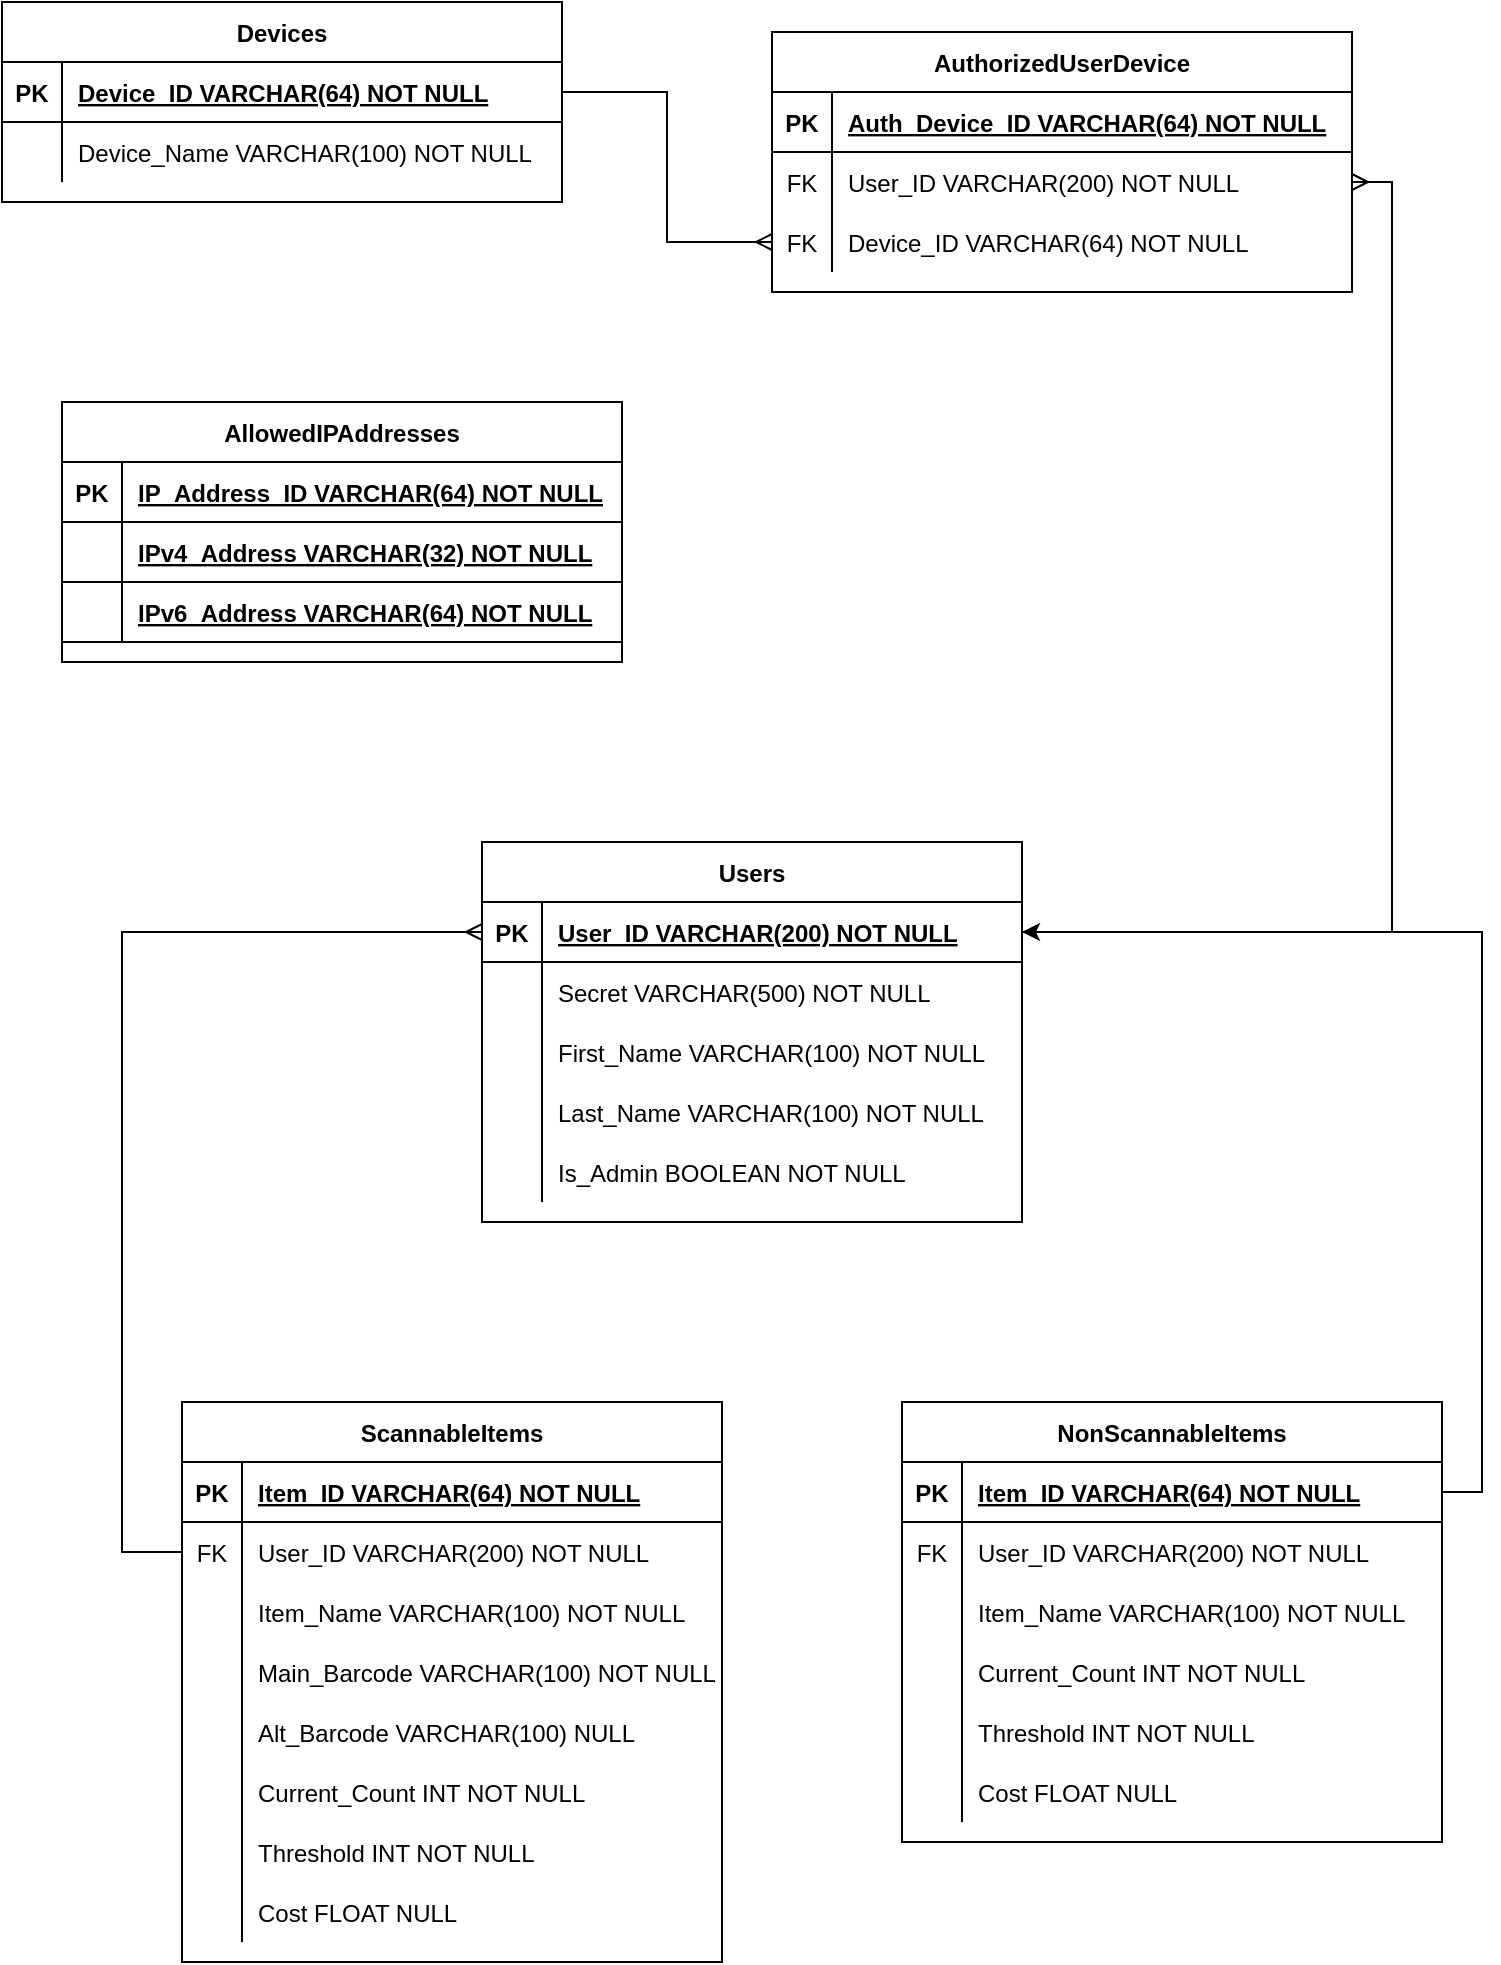 <mxfile version="24.0.4" type="github">
  <diagram id="R2lEEEUBdFMjLlhIrx00" name="Page-1">
    <mxGraphModel dx="920" dy="693" grid="1" gridSize="10" guides="1" tooltips="1" connect="1" arrows="1" fold="1" page="1" pageScale="1" pageWidth="850" pageHeight="1100" math="0" shadow="0" extFonts="Permanent Marker^https://fonts.googleapis.com/css?family=Permanent+Marker">
      <root>
        <mxCell id="0" />
        <mxCell id="1" parent="0" />
        <mxCell id="C-vyLk0tnHw3VtMMgP7b-13" value="Users" style="shape=table;startSize=30;container=1;collapsible=1;childLayout=tableLayout;fixedRows=1;rowLines=0;fontStyle=1;align=center;resizeLast=1;" parent="1" vertex="1">
          <mxGeometry x="280" y="460" width="270" height="190" as="geometry" />
        </mxCell>
        <mxCell id="C-vyLk0tnHw3VtMMgP7b-14" value="" style="shape=partialRectangle;collapsible=0;dropTarget=0;pointerEvents=0;fillColor=none;points=[[0,0.5],[1,0.5]];portConstraint=eastwest;top=0;left=0;right=0;bottom=1;" parent="C-vyLk0tnHw3VtMMgP7b-13" vertex="1">
          <mxGeometry y="30" width="270" height="30" as="geometry" />
        </mxCell>
        <mxCell id="C-vyLk0tnHw3VtMMgP7b-15" value="PK" style="shape=partialRectangle;overflow=hidden;connectable=0;fillColor=none;top=0;left=0;bottom=0;right=0;fontStyle=1;" parent="C-vyLk0tnHw3VtMMgP7b-14" vertex="1">
          <mxGeometry width="30" height="30" as="geometry">
            <mxRectangle width="30" height="30" as="alternateBounds" />
          </mxGeometry>
        </mxCell>
        <mxCell id="C-vyLk0tnHw3VtMMgP7b-16" value="User_ID VARCHAR(200) NOT NULL" style="shape=partialRectangle;overflow=hidden;connectable=0;fillColor=none;top=0;left=0;bottom=0;right=0;align=left;spacingLeft=6;fontStyle=5;" parent="C-vyLk0tnHw3VtMMgP7b-14" vertex="1">
          <mxGeometry x="30" width="240" height="30" as="geometry">
            <mxRectangle width="240" height="30" as="alternateBounds" />
          </mxGeometry>
        </mxCell>
        <mxCell id="C-vyLk0tnHw3VtMMgP7b-17" value="" style="shape=partialRectangle;collapsible=0;dropTarget=0;pointerEvents=0;fillColor=none;points=[[0,0.5],[1,0.5]];portConstraint=eastwest;top=0;left=0;right=0;bottom=0;" parent="C-vyLk0tnHw3VtMMgP7b-13" vertex="1">
          <mxGeometry y="60" width="270" height="30" as="geometry" />
        </mxCell>
        <mxCell id="C-vyLk0tnHw3VtMMgP7b-18" value="" style="shape=partialRectangle;overflow=hidden;connectable=0;fillColor=none;top=0;left=0;bottom=0;right=0;" parent="C-vyLk0tnHw3VtMMgP7b-17" vertex="1">
          <mxGeometry width="30" height="30" as="geometry">
            <mxRectangle width="30" height="30" as="alternateBounds" />
          </mxGeometry>
        </mxCell>
        <mxCell id="C-vyLk0tnHw3VtMMgP7b-19" value="Secret VARCHAR(500) NOT NULL" style="shape=partialRectangle;overflow=hidden;connectable=0;fillColor=none;top=0;left=0;bottom=0;right=0;align=left;spacingLeft=6;" parent="C-vyLk0tnHw3VtMMgP7b-17" vertex="1">
          <mxGeometry x="30" width="240" height="30" as="geometry">
            <mxRectangle width="240" height="30" as="alternateBounds" />
          </mxGeometry>
        </mxCell>
        <mxCell id="C-vyLk0tnHw3VtMMgP7b-20" value="" style="shape=partialRectangle;collapsible=0;dropTarget=0;pointerEvents=0;fillColor=none;points=[[0,0.5],[1,0.5]];portConstraint=eastwest;top=0;left=0;right=0;bottom=0;" parent="C-vyLk0tnHw3VtMMgP7b-13" vertex="1">
          <mxGeometry y="90" width="270" height="30" as="geometry" />
        </mxCell>
        <mxCell id="C-vyLk0tnHw3VtMMgP7b-21" value="" style="shape=partialRectangle;overflow=hidden;connectable=0;fillColor=none;top=0;left=0;bottom=0;right=0;" parent="C-vyLk0tnHw3VtMMgP7b-20" vertex="1">
          <mxGeometry width="30" height="30" as="geometry">
            <mxRectangle width="30" height="30" as="alternateBounds" />
          </mxGeometry>
        </mxCell>
        <mxCell id="C-vyLk0tnHw3VtMMgP7b-22" value="First_Name VARCHAR(100) NOT NULL" style="shape=partialRectangle;overflow=hidden;connectable=0;fillColor=none;top=0;left=0;bottom=0;right=0;align=left;spacingLeft=6;" parent="C-vyLk0tnHw3VtMMgP7b-20" vertex="1">
          <mxGeometry x="30" width="240" height="30" as="geometry">
            <mxRectangle width="240" height="30" as="alternateBounds" />
          </mxGeometry>
        </mxCell>
        <mxCell id="YcOBRiqQhbIqaRioUUFe-8" style="shape=partialRectangle;collapsible=0;dropTarget=0;pointerEvents=0;fillColor=none;points=[[0,0.5],[1,0.5]];portConstraint=eastwest;top=0;left=0;right=0;bottom=0;" parent="C-vyLk0tnHw3VtMMgP7b-13" vertex="1">
          <mxGeometry y="120" width="270" height="30" as="geometry" />
        </mxCell>
        <mxCell id="YcOBRiqQhbIqaRioUUFe-9" style="shape=partialRectangle;overflow=hidden;connectable=0;fillColor=none;top=0;left=0;bottom=0;right=0;" parent="YcOBRiqQhbIqaRioUUFe-8" vertex="1">
          <mxGeometry width="30" height="30" as="geometry">
            <mxRectangle width="30" height="30" as="alternateBounds" />
          </mxGeometry>
        </mxCell>
        <mxCell id="YcOBRiqQhbIqaRioUUFe-10" value="Last_Name VARCHAR(100) NOT NULL" style="shape=partialRectangle;overflow=hidden;connectable=0;fillColor=none;top=0;left=0;bottom=0;right=0;align=left;spacingLeft=6;" parent="YcOBRiqQhbIqaRioUUFe-8" vertex="1">
          <mxGeometry x="30" width="240" height="30" as="geometry">
            <mxRectangle width="240" height="30" as="alternateBounds" />
          </mxGeometry>
        </mxCell>
        <mxCell id="aS6NYsi2w8nqocSUusAL-1" style="shape=partialRectangle;collapsible=0;dropTarget=0;pointerEvents=0;fillColor=none;points=[[0,0.5],[1,0.5]];portConstraint=eastwest;top=0;left=0;right=0;bottom=0;" parent="C-vyLk0tnHw3VtMMgP7b-13" vertex="1">
          <mxGeometry y="150" width="270" height="30" as="geometry" />
        </mxCell>
        <mxCell id="aS6NYsi2w8nqocSUusAL-2" style="shape=partialRectangle;overflow=hidden;connectable=0;fillColor=none;top=0;left=0;bottom=0;right=0;" parent="aS6NYsi2w8nqocSUusAL-1" vertex="1">
          <mxGeometry width="30" height="30" as="geometry">
            <mxRectangle width="30" height="30" as="alternateBounds" />
          </mxGeometry>
        </mxCell>
        <mxCell id="aS6NYsi2w8nqocSUusAL-3" value="Is_Admin BOOLEAN NOT NULL" style="shape=partialRectangle;overflow=hidden;connectable=0;fillColor=none;top=0;left=0;bottom=0;right=0;align=left;spacingLeft=6;" parent="aS6NYsi2w8nqocSUusAL-1" vertex="1">
          <mxGeometry x="30" width="240" height="30" as="geometry">
            <mxRectangle width="240" height="30" as="alternateBounds" />
          </mxGeometry>
        </mxCell>
        <mxCell id="YcOBRiqQhbIqaRioUUFe-11" value="Devices" style="shape=table;startSize=30;container=1;collapsible=1;childLayout=tableLayout;fixedRows=1;rowLines=0;fontStyle=1;align=center;resizeLast=1;" parent="1" vertex="1">
          <mxGeometry x="40" y="40" width="280" height="100" as="geometry" />
        </mxCell>
        <mxCell id="YcOBRiqQhbIqaRioUUFe-12" value="" style="shape=partialRectangle;collapsible=0;dropTarget=0;pointerEvents=0;fillColor=none;points=[[0,0.5],[1,0.5]];portConstraint=eastwest;top=0;left=0;right=0;bottom=1;" parent="YcOBRiqQhbIqaRioUUFe-11" vertex="1">
          <mxGeometry y="30" width="280" height="30" as="geometry" />
        </mxCell>
        <mxCell id="YcOBRiqQhbIqaRioUUFe-13" value="PK" style="shape=partialRectangle;overflow=hidden;connectable=0;fillColor=none;top=0;left=0;bottom=0;right=0;fontStyle=1;" parent="YcOBRiqQhbIqaRioUUFe-12" vertex="1">
          <mxGeometry width="30" height="30" as="geometry">
            <mxRectangle width="30" height="30" as="alternateBounds" />
          </mxGeometry>
        </mxCell>
        <mxCell id="YcOBRiqQhbIqaRioUUFe-14" value="Device_ID VARCHAR(64) NOT NULL" style="shape=partialRectangle;overflow=hidden;connectable=0;fillColor=none;top=0;left=0;bottom=0;right=0;align=left;spacingLeft=6;fontStyle=5;" parent="YcOBRiqQhbIqaRioUUFe-12" vertex="1">
          <mxGeometry x="30" width="250" height="30" as="geometry">
            <mxRectangle width="250" height="30" as="alternateBounds" />
          </mxGeometry>
        </mxCell>
        <mxCell id="YcOBRiqQhbIqaRioUUFe-15" value="" style="shape=partialRectangle;collapsible=0;dropTarget=0;pointerEvents=0;fillColor=none;points=[[0,0.5],[1,0.5]];portConstraint=eastwest;top=0;left=0;right=0;bottom=0;" parent="YcOBRiqQhbIqaRioUUFe-11" vertex="1">
          <mxGeometry y="60" width="280" height="30" as="geometry" />
        </mxCell>
        <mxCell id="YcOBRiqQhbIqaRioUUFe-16" value="" style="shape=partialRectangle;overflow=hidden;connectable=0;fillColor=none;top=0;left=0;bottom=0;right=0;" parent="YcOBRiqQhbIqaRioUUFe-15" vertex="1">
          <mxGeometry width="30" height="30" as="geometry">
            <mxRectangle width="30" height="30" as="alternateBounds" />
          </mxGeometry>
        </mxCell>
        <mxCell id="YcOBRiqQhbIqaRioUUFe-17" value="Device_Name VARCHAR(100) NOT NULL" style="shape=partialRectangle;overflow=hidden;connectable=0;fillColor=none;top=0;left=0;bottom=0;right=0;align=left;spacingLeft=6;" parent="YcOBRiqQhbIqaRioUUFe-15" vertex="1">
          <mxGeometry x="30" width="250" height="30" as="geometry">
            <mxRectangle width="250" height="30" as="alternateBounds" />
          </mxGeometry>
        </mxCell>
        <mxCell id="YcOBRiqQhbIqaRioUUFe-24" value="AuthorizedUserDevice" style="shape=table;startSize=30;container=1;collapsible=1;childLayout=tableLayout;fixedRows=1;rowLines=0;fontStyle=1;align=center;resizeLast=1;" parent="1" vertex="1">
          <mxGeometry x="425" y="55" width="290" height="130" as="geometry" />
        </mxCell>
        <mxCell id="YcOBRiqQhbIqaRioUUFe-25" value="" style="shape=partialRectangle;collapsible=0;dropTarget=0;pointerEvents=0;fillColor=none;points=[[0,0.5],[1,0.5]];portConstraint=eastwest;top=0;left=0;right=0;bottom=1;" parent="YcOBRiqQhbIqaRioUUFe-24" vertex="1">
          <mxGeometry y="30" width="290" height="30" as="geometry" />
        </mxCell>
        <mxCell id="YcOBRiqQhbIqaRioUUFe-26" value="PK" style="shape=partialRectangle;overflow=hidden;connectable=0;fillColor=none;top=0;left=0;bottom=0;right=0;fontStyle=1;" parent="YcOBRiqQhbIqaRioUUFe-25" vertex="1">
          <mxGeometry width="30" height="30" as="geometry">
            <mxRectangle width="30" height="30" as="alternateBounds" />
          </mxGeometry>
        </mxCell>
        <mxCell id="YcOBRiqQhbIqaRioUUFe-27" value="Auth_Device_ID VARCHAR(64) NOT NULL" style="shape=partialRectangle;overflow=hidden;connectable=0;fillColor=none;top=0;left=0;bottom=0;right=0;align=left;spacingLeft=6;fontStyle=5;" parent="YcOBRiqQhbIqaRioUUFe-25" vertex="1">
          <mxGeometry x="30" width="260" height="30" as="geometry">
            <mxRectangle width="260" height="30" as="alternateBounds" />
          </mxGeometry>
        </mxCell>
        <mxCell id="YcOBRiqQhbIqaRioUUFe-28" value="" style="shape=partialRectangle;collapsible=0;dropTarget=0;pointerEvents=0;fillColor=none;points=[[0,0.5],[1,0.5]];portConstraint=eastwest;top=0;left=0;right=0;bottom=0;" parent="YcOBRiqQhbIqaRioUUFe-24" vertex="1">
          <mxGeometry y="60" width="290" height="30" as="geometry" />
        </mxCell>
        <mxCell id="YcOBRiqQhbIqaRioUUFe-29" value="FK" style="shape=partialRectangle;overflow=hidden;connectable=0;fillColor=none;top=0;left=0;bottom=0;right=0;" parent="YcOBRiqQhbIqaRioUUFe-28" vertex="1">
          <mxGeometry width="30" height="30" as="geometry">
            <mxRectangle width="30" height="30" as="alternateBounds" />
          </mxGeometry>
        </mxCell>
        <mxCell id="YcOBRiqQhbIqaRioUUFe-30" value="User_ID VARCHAR(200) NOT NULL" style="shape=partialRectangle;overflow=hidden;connectable=0;fillColor=none;top=0;left=0;bottom=0;right=0;align=left;spacingLeft=6;" parent="YcOBRiqQhbIqaRioUUFe-28" vertex="1">
          <mxGeometry x="30" width="260" height="30" as="geometry">
            <mxRectangle width="260" height="30" as="alternateBounds" />
          </mxGeometry>
        </mxCell>
        <mxCell id="YcOBRiqQhbIqaRioUUFe-31" value="" style="shape=partialRectangle;collapsible=0;dropTarget=0;pointerEvents=0;fillColor=none;points=[[0,0.5],[1,0.5]];portConstraint=eastwest;top=0;left=0;right=0;bottom=0;" parent="YcOBRiqQhbIqaRioUUFe-24" vertex="1">
          <mxGeometry y="90" width="290" height="30" as="geometry" />
        </mxCell>
        <mxCell id="YcOBRiqQhbIqaRioUUFe-32" value="FK" style="shape=partialRectangle;overflow=hidden;connectable=0;fillColor=none;top=0;left=0;bottom=0;right=0;" parent="YcOBRiqQhbIqaRioUUFe-31" vertex="1">
          <mxGeometry width="30" height="30" as="geometry">
            <mxRectangle width="30" height="30" as="alternateBounds" />
          </mxGeometry>
        </mxCell>
        <mxCell id="YcOBRiqQhbIqaRioUUFe-33" value="Device_ID VARCHAR(64) NOT NULL" style="shape=partialRectangle;overflow=hidden;connectable=0;fillColor=none;top=0;left=0;bottom=0;right=0;align=left;spacingLeft=6;" parent="YcOBRiqQhbIqaRioUUFe-31" vertex="1">
          <mxGeometry x="30" width="260" height="30" as="geometry">
            <mxRectangle width="260" height="30" as="alternateBounds" />
          </mxGeometry>
        </mxCell>
        <mxCell id="YcOBRiqQhbIqaRioUUFe-37" style="edgeStyle=orthogonalEdgeStyle;rounded=0;orthogonalLoop=1;jettySize=auto;html=1;exitX=1;exitY=0.5;exitDx=0;exitDy=0;entryX=1;entryY=0.5;entryDx=0;entryDy=0;endArrow=ERmany;endFill=0;" parent="1" source="C-vyLk0tnHw3VtMMgP7b-14" target="YcOBRiqQhbIqaRioUUFe-28" edge="1">
          <mxGeometry relative="1" as="geometry" />
        </mxCell>
        <mxCell id="YcOBRiqQhbIqaRioUUFe-38" style="edgeStyle=orthogonalEdgeStyle;rounded=0;orthogonalLoop=1;jettySize=auto;html=1;exitX=1;exitY=0.5;exitDx=0;exitDy=0;endArrow=ERmany;endFill=0;" parent="1" source="YcOBRiqQhbIqaRioUUFe-12" target="YcOBRiqQhbIqaRioUUFe-31" edge="1">
          <mxGeometry relative="1" as="geometry" />
        </mxCell>
        <mxCell id="aS6NYsi2w8nqocSUusAL-4" value="ScannableItems" style="shape=table;startSize=30;container=1;collapsible=1;childLayout=tableLayout;fixedRows=1;rowLines=0;fontStyle=1;align=center;resizeLast=1;" parent="1" vertex="1">
          <mxGeometry x="130" y="740" width="270" height="280" as="geometry" />
        </mxCell>
        <mxCell id="aS6NYsi2w8nqocSUusAL-5" value="" style="shape=partialRectangle;collapsible=0;dropTarget=0;pointerEvents=0;fillColor=none;points=[[0,0.5],[1,0.5]];portConstraint=eastwest;top=0;left=0;right=0;bottom=1;" parent="aS6NYsi2w8nqocSUusAL-4" vertex="1">
          <mxGeometry y="30" width="270" height="30" as="geometry" />
        </mxCell>
        <mxCell id="aS6NYsi2w8nqocSUusAL-6" value="PK" style="shape=partialRectangle;overflow=hidden;connectable=0;fillColor=none;top=0;left=0;bottom=0;right=0;fontStyle=1;" parent="aS6NYsi2w8nqocSUusAL-5" vertex="1">
          <mxGeometry width="30" height="30" as="geometry">
            <mxRectangle width="30" height="30" as="alternateBounds" />
          </mxGeometry>
        </mxCell>
        <mxCell id="aS6NYsi2w8nqocSUusAL-7" value="Item_ID VARCHAR(64) NOT NULL" style="shape=partialRectangle;overflow=hidden;connectable=0;fillColor=none;top=0;left=0;bottom=0;right=0;align=left;spacingLeft=6;fontStyle=5;" parent="aS6NYsi2w8nqocSUusAL-5" vertex="1">
          <mxGeometry x="30" width="240" height="30" as="geometry">
            <mxRectangle width="240" height="30" as="alternateBounds" />
          </mxGeometry>
        </mxCell>
        <mxCell id="aS6NYsi2w8nqocSUusAL-8" value="" style="shape=partialRectangle;collapsible=0;dropTarget=0;pointerEvents=0;fillColor=none;points=[[0,0.5],[1,0.5]];portConstraint=eastwest;top=0;left=0;right=0;bottom=0;" parent="aS6NYsi2w8nqocSUusAL-4" vertex="1">
          <mxGeometry y="60" width="270" height="30" as="geometry" />
        </mxCell>
        <mxCell id="aS6NYsi2w8nqocSUusAL-9" value="FK" style="shape=partialRectangle;overflow=hidden;connectable=0;fillColor=none;top=0;left=0;bottom=0;right=0;" parent="aS6NYsi2w8nqocSUusAL-8" vertex="1">
          <mxGeometry width="30" height="30" as="geometry">
            <mxRectangle width="30" height="30" as="alternateBounds" />
          </mxGeometry>
        </mxCell>
        <mxCell id="aS6NYsi2w8nqocSUusAL-10" value="User_ID VARCHAR(200) NOT NULL" style="shape=partialRectangle;overflow=hidden;connectable=0;fillColor=none;top=0;left=0;bottom=0;right=0;align=left;spacingLeft=6;" parent="aS6NYsi2w8nqocSUusAL-8" vertex="1">
          <mxGeometry x="30" width="240" height="30" as="geometry">
            <mxRectangle width="240" height="30" as="alternateBounds" />
          </mxGeometry>
        </mxCell>
        <mxCell id="aS6NYsi2w8nqocSUusAL-11" value="" style="shape=partialRectangle;collapsible=0;dropTarget=0;pointerEvents=0;fillColor=none;points=[[0,0.5],[1,0.5]];portConstraint=eastwest;top=0;left=0;right=0;bottom=0;" parent="aS6NYsi2w8nqocSUusAL-4" vertex="1">
          <mxGeometry y="90" width="270" height="30" as="geometry" />
        </mxCell>
        <mxCell id="aS6NYsi2w8nqocSUusAL-12" value="" style="shape=partialRectangle;overflow=hidden;connectable=0;fillColor=none;top=0;left=0;bottom=0;right=0;" parent="aS6NYsi2w8nqocSUusAL-11" vertex="1">
          <mxGeometry width="30" height="30" as="geometry">
            <mxRectangle width="30" height="30" as="alternateBounds" />
          </mxGeometry>
        </mxCell>
        <mxCell id="aS6NYsi2w8nqocSUusAL-13" value="Item_Name VARCHAR(100) NOT NULL" style="shape=partialRectangle;overflow=hidden;connectable=0;fillColor=none;top=0;left=0;bottom=0;right=0;align=left;spacingLeft=6;" parent="aS6NYsi2w8nqocSUusAL-11" vertex="1">
          <mxGeometry x="30" width="240" height="30" as="geometry">
            <mxRectangle width="240" height="30" as="alternateBounds" />
          </mxGeometry>
        </mxCell>
        <mxCell id="aS6NYsi2w8nqocSUusAL-14" style="shape=partialRectangle;collapsible=0;dropTarget=0;pointerEvents=0;fillColor=none;points=[[0,0.5],[1,0.5]];portConstraint=eastwest;top=0;left=0;right=0;bottom=0;" parent="aS6NYsi2w8nqocSUusAL-4" vertex="1">
          <mxGeometry y="120" width="270" height="30" as="geometry" />
        </mxCell>
        <mxCell id="aS6NYsi2w8nqocSUusAL-15" style="shape=partialRectangle;overflow=hidden;connectable=0;fillColor=none;top=0;left=0;bottom=0;right=0;" parent="aS6NYsi2w8nqocSUusAL-14" vertex="1">
          <mxGeometry width="30" height="30" as="geometry">
            <mxRectangle width="30" height="30" as="alternateBounds" />
          </mxGeometry>
        </mxCell>
        <mxCell id="aS6NYsi2w8nqocSUusAL-16" value="Main_Barcode VARCHAR(100) NOT NULL" style="shape=partialRectangle;overflow=hidden;connectable=0;fillColor=none;top=0;left=0;bottom=0;right=0;align=left;spacingLeft=6;" parent="aS6NYsi2w8nqocSUusAL-14" vertex="1">
          <mxGeometry x="30" width="240" height="30" as="geometry">
            <mxRectangle width="240" height="30" as="alternateBounds" />
          </mxGeometry>
        </mxCell>
        <mxCell id="aS6NYsi2w8nqocSUusAL-17" style="shape=partialRectangle;collapsible=0;dropTarget=0;pointerEvents=0;fillColor=none;points=[[0,0.5],[1,0.5]];portConstraint=eastwest;top=0;left=0;right=0;bottom=0;" parent="aS6NYsi2w8nqocSUusAL-4" vertex="1">
          <mxGeometry y="150" width="270" height="30" as="geometry" />
        </mxCell>
        <mxCell id="aS6NYsi2w8nqocSUusAL-18" style="shape=partialRectangle;overflow=hidden;connectable=0;fillColor=none;top=0;left=0;bottom=0;right=0;" parent="aS6NYsi2w8nqocSUusAL-17" vertex="1">
          <mxGeometry width="30" height="30" as="geometry">
            <mxRectangle width="30" height="30" as="alternateBounds" />
          </mxGeometry>
        </mxCell>
        <mxCell id="aS6NYsi2w8nqocSUusAL-19" value="Alt_Barcode VARCHAR(100) NULL" style="shape=partialRectangle;overflow=hidden;connectable=0;fillColor=none;top=0;left=0;bottom=0;right=0;align=left;spacingLeft=6;" parent="aS6NYsi2w8nqocSUusAL-17" vertex="1">
          <mxGeometry x="30" width="240" height="30" as="geometry">
            <mxRectangle width="240" height="30" as="alternateBounds" />
          </mxGeometry>
        </mxCell>
        <mxCell id="aS6NYsi2w8nqocSUusAL-48" style="shape=partialRectangle;collapsible=0;dropTarget=0;pointerEvents=0;fillColor=none;points=[[0,0.5],[1,0.5]];portConstraint=eastwest;top=0;left=0;right=0;bottom=0;" parent="aS6NYsi2w8nqocSUusAL-4" vertex="1">
          <mxGeometry y="180" width="270" height="30" as="geometry" />
        </mxCell>
        <mxCell id="aS6NYsi2w8nqocSUusAL-49" style="shape=partialRectangle;overflow=hidden;connectable=0;fillColor=none;top=0;left=0;bottom=0;right=0;" parent="aS6NYsi2w8nqocSUusAL-48" vertex="1">
          <mxGeometry width="30" height="30" as="geometry">
            <mxRectangle width="30" height="30" as="alternateBounds" />
          </mxGeometry>
        </mxCell>
        <mxCell id="aS6NYsi2w8nqocSUusAL-50" value="Current_Count INT NOT NULL" style="shape=partialRectangle;overflow=hidden;connectable=0;fillColor=none;top=0;left=0;bottom=0;right=0;align=left;spacingLeft=6;" parent="aS6NYsi2w8nqocSUusAL-48" vertex="1">
          <mxGeometry x="30" width="240" height="30" as="geometry">
            <mxRectangle width="240" height="30" as="alternateBounds" />
          </mxGeometry>
        </mxCell>
        <mxCell id="aS6NYsi2w8nqocSUusAL-51" style="shape=partialRectangle;collapsible=0;dropTarget=0;pointerEvents=0;fillColor=none;points=[[0,0.5],[1,0.5]];portConstraint=eastwest;top=0;left=0;right=0;bottom=0;" parent="aS6NYsi2w8nqocSUusAL-4" vertex="1">
          <mxGeometry y="210" width="270" height="30" as="geometry" />
        </mxCell>
        <mxCell id="aS6NYsi2w8nqocSUusAL-52" style="shape=partialRectangle;overflow=hidden;connectable=0;fillColor=none;top=0;left=0;bottom=0;right=0;" parent="aS6NYsi2w8nqocSUusAL-51" vertex="1">
          <mxGeometry width="30" height="30" as="geometry">
            <mxRectangle width="30" height="30" as="alternateBounds" />
          </mxGeometry>
        </mxCell>
        <mxCell id="aS6NYsi2w8nqocSUusAL-53" value="Threshold INT NOT NULL" style="shape=partialRectangle;overflow=hidden;connectable=0;fillColor=none;top=0;left=0;bottom=0;right=0;align=left;spacingLeft=6;" parent="aS6NYsi2w8nqocSUusAL-51" vertex="1">
          <mxGeometry x="30" width="240" height="30" as="geometry">
            <mxRectangle width="240" height="30" as="alternateBounds" />
          </mxGeometry>
        </mxCell>
        <mxCell id="aS6NYsi2w8nqocSUusAL-81" style="shape=partialRectangle;collapsible=0;dropTarget=0;pointerEvents=0;fillColor=none;points=[[0,0.5],[1,0.5]];portConstraint=eastwest;top=0;left=0;right=0;bottom=0;" parent="aS6NYsi2w8nqocSUusAL-4" vertex="1">
          <mxGeometry y="240" width="270" height="30" as="geometry" />
        </mxCell>
        <mxCell id="aS6NYsi2w8nqocSUusAL-82" style="shape=partialRectangle;overflow=hidden;connectable=0;fillColor=none;top=0;left=0;bottom=0;right=0;" parent="aS6NYsi2w8nqocSUusAL-81" vertex="1">
          <mxGeometry width="30" height="30" as="geometry">
            <mxRectangle width="30" height="30" as="alternateBounds" />
          </mxGeometry>
        </mxCell>
        <mxCell id="aS6NYsi2w8nqocSUusAL-83" value="Cost FLOAT NULL" style="shape=partialRectangle;overflow=hidden;connectable=0;fillColor=none;top=0;left=0;bottom=0;right=0;align=left;spacingLeft=6;" parent="aS6NYsi2w8nqocSUusAL-81" vertex="1">
          <mxGeometry x="30" width="240" height="30" as="geometry">
            <mxRectangle width="240" height="30" as="alternateBounds" />
          </mxGeometry>
        </mxCell>
        <mxCell id="aS6NYsi2w8nqocSUusAL-58" style="edgeStyle=orthogonalEdgeStyle;rounded=0;orthogonalLoop=1;jettySize=auto;html=1;endArrow=ERmany;endFill=0;" parent="1" source="aS6NYsi2w8nqocSUusAL-8" target="C-vyLk0tnHw3VtMMgP7b-14" edge="1">
          <mxGeometry relative="1" as="geometry">
            <Array as="points">
              <mxPoint x="100" y="815" />
              <mxPoint x="100" y="505" />
            </Array>
          </mxGeometry>
        </mxCell>
        <mxCell id="aS6NYsi2w8nqocSUusAL-59" value="NonScannableItems" style="shape=table;startSize=30;container=1;collapsible=1;childLayout=tableLayout;fixedRows=1;rowLines=0;fontStyle=1;align=center;resizeLast=1;" parent="1" vertex="1">
          <mxGeometry x="490" y="740" width="270" height="220" as="geometry" />
        </mxCell>
        <mxCell id="aS6NYsi2w8nqocSUusAL-60" value="" style="shape=partialRectangle;collapsible=0;dropTarget=0;pointerEvents=0;fillColor=none;points=[[0,0.5],[1,0.5]];portConstraint=eastwest;top=0;left=0;right=0;bottom=1;" parent="aS6NYsi2w8nqocSUusAL-59" vertex="1">
          <mxGeometry y="30" width="270" height="30" as="geometry" />
        </mxCell>
        <mxCell id="aS6NYsi2w8nqocSUusAL-61" value="PK" style="shape=partialRectangle;overflow=hidden;connectable=0;fillColor=none;top=0;left=0;bottom=0;right=0;fontStyle=1;" parent="aS6NYsi2w8nqocSUusAL-60" vertex="1">
          <mxGeometry width="30" height="30" as="geometry">
            <mxRectangle width="30" height="30" as="alternateBounds" />
          </mxGeometry>
        </mxCell>
        <mxCell id="aS6NYsi2w8nqocSUusAL-62" value="Item_ID VARCHAR(64) NOT NULL" style="shape=partialRectangle;overflow=hidden;connectable=0;fillColor=none;top=0;left=0;bottom=0;right=0;align=left;spacingLeft=6;fontStyle=5;" parent="aS6NYsi2w8nqocSUusAL-60" vertex="1">
          <mxGeometry x="30" width="240" height="30" as="geometry">
            <mxRectangle width="240" height="30" as="alternateBounds" />
          </mxGeometry>
        </mxCell>
        <mxCell id="aS6NYsi2w8nqocSUusAL-63" value="" style="shape=partialRectangle;collapsible=0;dropTarget=0;pointerEvents=0;fillColor=none;points=[[0,0.5],[1,0.5]];portConstraint=eastwest;top=0;left=0;right=0;bottom=0;" parent="aS6NYsi2w8nqocSUusAL-59" vertex="1">
          <mxGeometry y="60" width="270" height="30" as="geometry" />
        </mxCell>
        <mxCell id="aS6NYsi2w8nqocSUusAL-64" value="FK" style="shape=partialRectangle;overflow=hidden;connectable=0;fillColor=none;top=0;left=0;bottom=0;right=0;" parent="aS6NYsi2w8nqocSUusAL-63" vertex="1">
          <mxGeometry width="30" height="30" as="geometry">
            <mxRectangle width="30" height="30" as="alternateBounds" />
          </mxGeometry>
        </mxCell>
        <mxCell id="aS6NYsi2w8nqocSUusAL-65" value="User_ID VARCHAR(200) NOT NULL" style="shape=partialRectangle;overflow=hidden;connectable=0;fillColor=none;top=0;left=0;bottom=0;right=0;align=left;spacingLeft=6;" parent="aS6NYsi2w8nqocSUusAL-63" vertex="1">
          <mxGeometry x="30" width="240" height="30" as="geometry">
            <mxRectangle width="240" height="30" as="alternateBounds" />
          </mxGeometry>
        </mxCell>
        <mxCell id="aS6NYsi2w8nqocSUusAL-66" value="" style="shape=partialRectangle;collapsible=0;dropTarget=0;pointerEvents=0;fillColor=none;points=[[0,0.5],[1,0.5]];portConstraint=eastwest;top=0;left=0;right=0;bottom=0;" parent="aS6NYsi2w8nqocSUusAL-59" vertex="1">
          <mxGeometry y="90" width="270" height="30" as="geometry" />
        </mxCell>
        <mxCell id="aS6NYsi2w8nqocSUusAL-67" value="" style="shape=partialRectangle;overflow=hidden;connectable=0;fillColor=none;top=0;left=0;bottom=0;right=0;" parent="aS6NYsi2w8nqocSUusAL-66" vertex="1">
          <mxGeometry width="30" height="30" as="geometry">
            <mxRectangle width="30" height="30" as="alternateBounds" />
          </mxGeometry>
        </mxCell>
        <mxCell id="aS6NYsi2w8nqocSUusAL-68" value="Item_Name VARCHAR(100) NOT NULL" style="shape=partialRectangle;overflow=hidden;connectable=0;fillColor=none;top=0;left=0;bottom=0;right=0;align=left;spacingLeft=6;" parent="aS6NYsi2w8nqocSUusAL-66" vertex="1">
          <mxGeometry x="30" width="240" height="30" as="geometry">
            <mxRectangle width="240" height="30" as="alternateBounds" />
          </mxGeometry>
        </mxCell>
        <mxCell id="aS6NYsi2w8nqocSUusAL-75" style="shape=partialRectangle;collapsible=0;dropTarget=0;pointerEvents=0;fillColor=none;points=[[0,0.5],[1,0.5]];portConstraint=eastwest;top=0;left=0;right=0;bottom=0;" parent="aS6NYsi2w8nqocSUusAL-59" vertex="1">
          <mxGeometry y="120" width="270" height="30" as="geometry" />
        </mxCell>
        <mxCell id="aS6NYsi2w8nqocSUusAL-76" style="shape=partialRectangle;overflow=hidden;connectable=0;fillColor=none;top=0;left=0;bottom=0;right=0;" parent="aS6NYsi2w8nqocSUusAL-75" vertex="1">
          <mxGeometry width="30" height="30" as="geometry">
            <mxRectangle width="30" height="30" as="alternateBounds" />
          </mxGeometry>
        </mxCell>
        <mxCell id="aS6NYsi2w8nqocSUusAL-77" value="Current_Count INT NOT NULL" style="shape=partialRectangle;overflow=hidden;connectable=0;fillColor=none;top=0;left=0;bottom=0;right=0;align=left;spacingLeft=6;" parent="aS6NYsi2w8nqocSUusAL-75" vertex="1">
          <mxGeometry x="30" width="240" height="30" as="geometry">
            <mxRectangle width="240" height="30" as="alternateBounds" />
          </mxGeometry>
        </mxCell>
        <mxCell id="aS6NYsi2w8nqocSUusAL-78" style="shape=partialRectangle;collapsible=0;dropTarget=0;pointerEvents=0;fillColor=none;points=[[0,0.5],[1,0.5]];portConstraint=eastwest;top=0;left=0;right=0;bottom=0;" parent="aS6NYsi2w8nqocSUusAL-59" vertex="1">
          <mxGeometry y="150" width="270" height="30" as="geometry" />
        </mxCell>
        <mxCell id="aS6NYsi2w8nqocSUusAL-79" style="shape=partialRectangle;overflow=hidden;connectable=0;fillColor=none;top=0;left=0;bottom=0;right=0;" parent="aS6NYsi2w8nqocSUusAL-78" vertex="1">
          <mxGeometry width="30" height="30" as="geometry">
            <mxRectangle width="30" height="30" as="alternateBounds" />
          </mxGeometry>
        </mxCell>
        <mxCell id="aS6NYsi2w8nqocSUusAL-80" value="Threshold INT NOT NULL" style="shape=partialRectangle;overflow=hidden;connectable=0;fillColor=none;top=0;left=0;bottom=0;right=0;align=left;spacingLeft=6;" parent="aS6NYsi2w8nqocSUusAL-78" vertex="1">
          <mxGeometry x="30" width="240" height="30" as="geometry">
            <mxRectangle width="240" height="30" as="alternateBounds" />
          </mxGeometry>
        </mxCell>
        <mxCell id="aS6NYsi2w8nqocSUusAL-100" style="shape=partialRectangle;collapsible=0;dropTarget=0;pointerEvents=0;fillColor=none;points=[[0,0.5],[1,0.5]];portConstraint=eastwest;top=0;left=0;right=0;bottom=0;" parent="aS6NYsi2w8nqocSUusAL-59" vertex="1">
          <mxGeometry y="180" width="270" height="30" as="geometry" />
        </mxCell>
        <mxCell id="aS6NYsi2w8nqocSUusAL-101" style="shape=partialRectangle;overflow=hidden;connectable=0;fillColor=none;top=0;left=0;bottom=0;right=0;" parent="aS6NYsi2w8nqocSUusAL-100" vertex="1">
          <mxGeometry width="30" height="30" as="geometry">
            <mxRectangle width="30" height="30" as="alternateBounds" />
          </mxGeometry>
        </mxCell>
        <mxCell id="aS6NYsi2w8nqocSUusAL-102" value="Cost FLOAT NULL" style="shape=partialRectangle;overflow=hidden;connectable=0;fillColor=none;top=0;left=0;bottom=0;right=0;align=left;spacingLeft=6;" parent="aS6NYsi2w8nqocSUusAL-100" vertex="1">
          <mxGeometry x="30" width="240" height="30" as="geometry">
            <mxRectangle width="240" height="30" as="alternateBounds" />
          </mxGeometry>
        </mxCell>
        <mxCell id="aS6NYsi2w8nqocSUusAL-103" style="edgeStyle=orthogonalEdgeStyle;rounded=0;orthogonalLoop=1;jettySize=auto;html=1;exitX=1;exitY=0.5;exitDx=0;exitDy=0;jumpStyle=arc;" parent="1" source="aS6NYsi2w8nqocSUusAL-60" target="C-vyLk0tnHw3VtMMgP7b-14" edge="1">
          <mxGeometry relative="1" as="geometry" />
        </mxCell>
        <mxCell id="zwSmCPrDbed2FtfmzWtS-5" value="AllowedIPAddresses" style="shape=table;startSize=30;container=1;collapsible=1;childLayout=tableLayout;fixedRows=1;rowLines=0;fontStyle=1;align=center;resizeLast=1;" parent="1" vertex="1">
          <mxGeometry x="70" y="240" width="280" height="130" as="geometry" />
        </mxCell>
        <mxCell id="zwSmCPrDbed2FtfmzWtS-6" value="" style="shape=partialRectangle;collapsible=0;dropTarget=0;pointerEvents=0;fillColor=none;points=[[0,0.5],[1,0.5]];portConstraint=eastwest;top=0;left=0;right=0;bottom=1;" parent="zwSmCPrDbed2FtfmzWtS-5" vertex="1">
          <mxGeometry y="30" width="280" height="30" as="geometry" />
        </mxCell>
        <mxCell id="zwSmCPrDbed2FtfmzWtS-7" value="PK" style="shape=partialRectangle;overflow=hidden;connectable=0;fillColor=none;top=0;left=0;bottom=0;right=0;fontStyle=1;" parent="zwSmCPrDbed2FtfmzWtS-6" vertex="1">
          <mxGeometry width="30" height="30" as="geometry">
            <mxRectangle width="30" height="30" as="alternateBounds" />
          </mxGeometry>
        </mxCell>
        <mxCell id="zwSmCPrDbed2FtfmzWtS-8" value="IP_Address_ID VARCHAR(64) NOT NULL" style="shape=partialRectangle;overflow=hidden;connectable=0;fillColor=none;top=0;left=0;bottom=0;right=0;align=left;spacingLeft=6;fontStyle=5;" parent="zwSmCPrDbed2FtfmzWtS-6" vertex="1">
          <mxGeometry x="30" width="250" height="30" as="geometry">
            <mxRectangle width="250" height="30" as="alternateBounds" />
          </mxGeometry>
        </mxCell>
        <mxCell id="to1WLebaN03Ud4zypO54-7" style="shape=partialRectangle;collapsible=0;dropTarget=0;pointerEvents=0;fillColor=none;points=[[0,0.5],[1,0.5]];portConstraint=eastwest;top=0;left=0;right=0;bottom=1;" vertex="1" parent="zwSmCPrDbed2FtfmzWtS-5">
          <mxGeometry y="60" width="280" height="30" as="geometry" />
        </mxCell>
        <mxCell id="to1WLebaN03Ud4zypO54-8" style="shape=partialRectangle;overflow=hidden;connectable=0;fillColor=none;top=0;left=0;bottom=0;right=0;fontStyle=1;" vertex="1" parent="to1WLebaN03Ud4zypO54-7">
          <mxGeometry width="30" height="30" as="geometry">
            <mxRectangle width="30" height="30" as="alternateBounds" />
          </mxGeometry>
        </mxCell>
        <mxCell id="to1WLebaN03Ud4zypO54-9" value="IPv4_Address VARCHAR(32) NOT NULL" style="shape=partialRectangle;overflow=hidden;connectable=0;fillColor=none;top=0;left=0;bottom=0;right=0;align=left;spacingLeft=6;fontStyle=5;" vertex="1" parent="to1WLebaN03Ud4zypO54-7">
          <mxGeometry x="30" width="250" height="30" as="geometry">
            <mxRectangle width="250" height="30" as="alternateBounds" />
          </mxGeometry>
        </mxCell>
        <mxCell id="to1WLebaN03Ud4zypO54-10" style="shape=partialRectangle;collapsible=0;dropTarget=0;pointerEvents=0;fillColor=none;points=[[0,0.5],[1,0.5]];portConstraint=eastwest;top=0;left=0;right=0;bottom=1;" vertex="1" parent="zwSmCPrDbed2FtfmzWtS-5">
          <mxGeometry y="90" width="280" height="30" as="geometry" />
        </mxCell>
        <mxCell id="to1WLebaN03Ud4zypO54-11" style="shape=partialRectangle;overflow=hidden;connectable=0;fillColor=none;top=0;left=0;bottom=0;right=0;fontStyle=1;" vertex="1" parent="to1WLebaN03Ud4zypO54-10">
          <mxGeometry width="30" height="30" as="geometry">
            <mxRectangle width="30" height="30" as="alternateBounds" />
          </mxGeometry>
        </mxCell>
        <mxCell id="to1WLebaN03Ud4zypO54-12" value="IPv6_Address VARCHAR(64) NOT NULL" style="shape=partialRectangle;overflow=hidden;connectable=0;fillColor=none;top=0;left=0;bottom=0;right=0;align=left;spacingLeft=6;fontStyle=5;" vertex="1" parent="to1WLebaN03Ud4zypO54-10">
          <mxGeometry x="30" width="250" height="30" as="geometry">
            <mxRectangle width="250" height="30" as="alternateBounds" />
          </mxGeometry>
        </mxCell>
      </root>
    </mxGraphModel>
  </diagram>
</mxfile>
